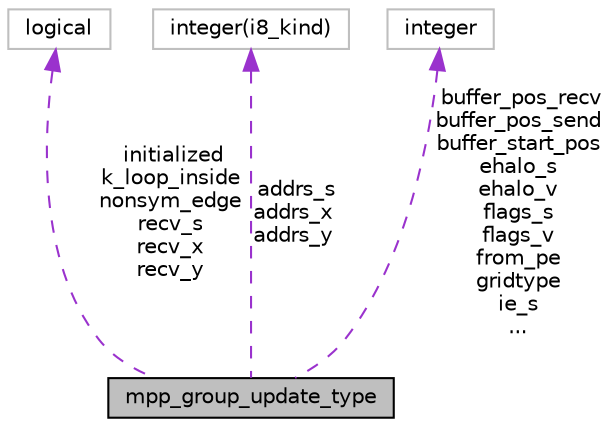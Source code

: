 digraph "mpp_group_update_type"
{
 // INTERACTIVE_SVG=YES
 // LATEX_PDF_SIZE
  edge [fontname="Helvetica",fontsize="10",labelfontname="Helvetica",labelfontsize="10"];
  node [fontname="Helvetica",fontsize="10",shape=record];
  Node1 [label="mpp_group_update_type",height=0.2,width=0.4,color="black", fillcolor="grey75", style="filled", fontcolor="black",tooltip="used for updates on a group"];
  Node2 -> Node1 [dir="back",color="darkorchid3",fontsize="10",style="dashed",label=" initialized\nk_loop_inside\nnonsym_edge\nrecv_s\nrecv_x\nrecv_y" ,fontname="Helvetica"];
  Node2 [label="logical",height=0.2,width=0.4,color="grey75", fillcolor="white", style="filled",tooltip=" "];
  Node3 -> Node1 [dir="back",color="darkorchid3",fontsize="10",style="dashed",label=" addrs_s\naddrs_x\naddrs_y" ,fontname="Helvetica"];
  Node3 [label="integer(i8_kind)",height=0.2,width=0.4,color="grey75", fillcolor="white", style="filled",tooltip=" "];
  Node4 -> Node1 [dir="back",color="darkorchid3",fontsize="10",style="dashed",label=" buffer_pos_recv\nbuffer_pos_send\nbuffer_start_pos\nehalo_s\nehalo_v\nflags_s\nflags_v\nfrom_pe\ngridtype\nie_s\n..." ,fontname="Helvetica"];
  Node4 [label="integer",height=0.2,width=0.4,color="grey75", fillcolor="white", style="filled",tooltip=" "];
}
